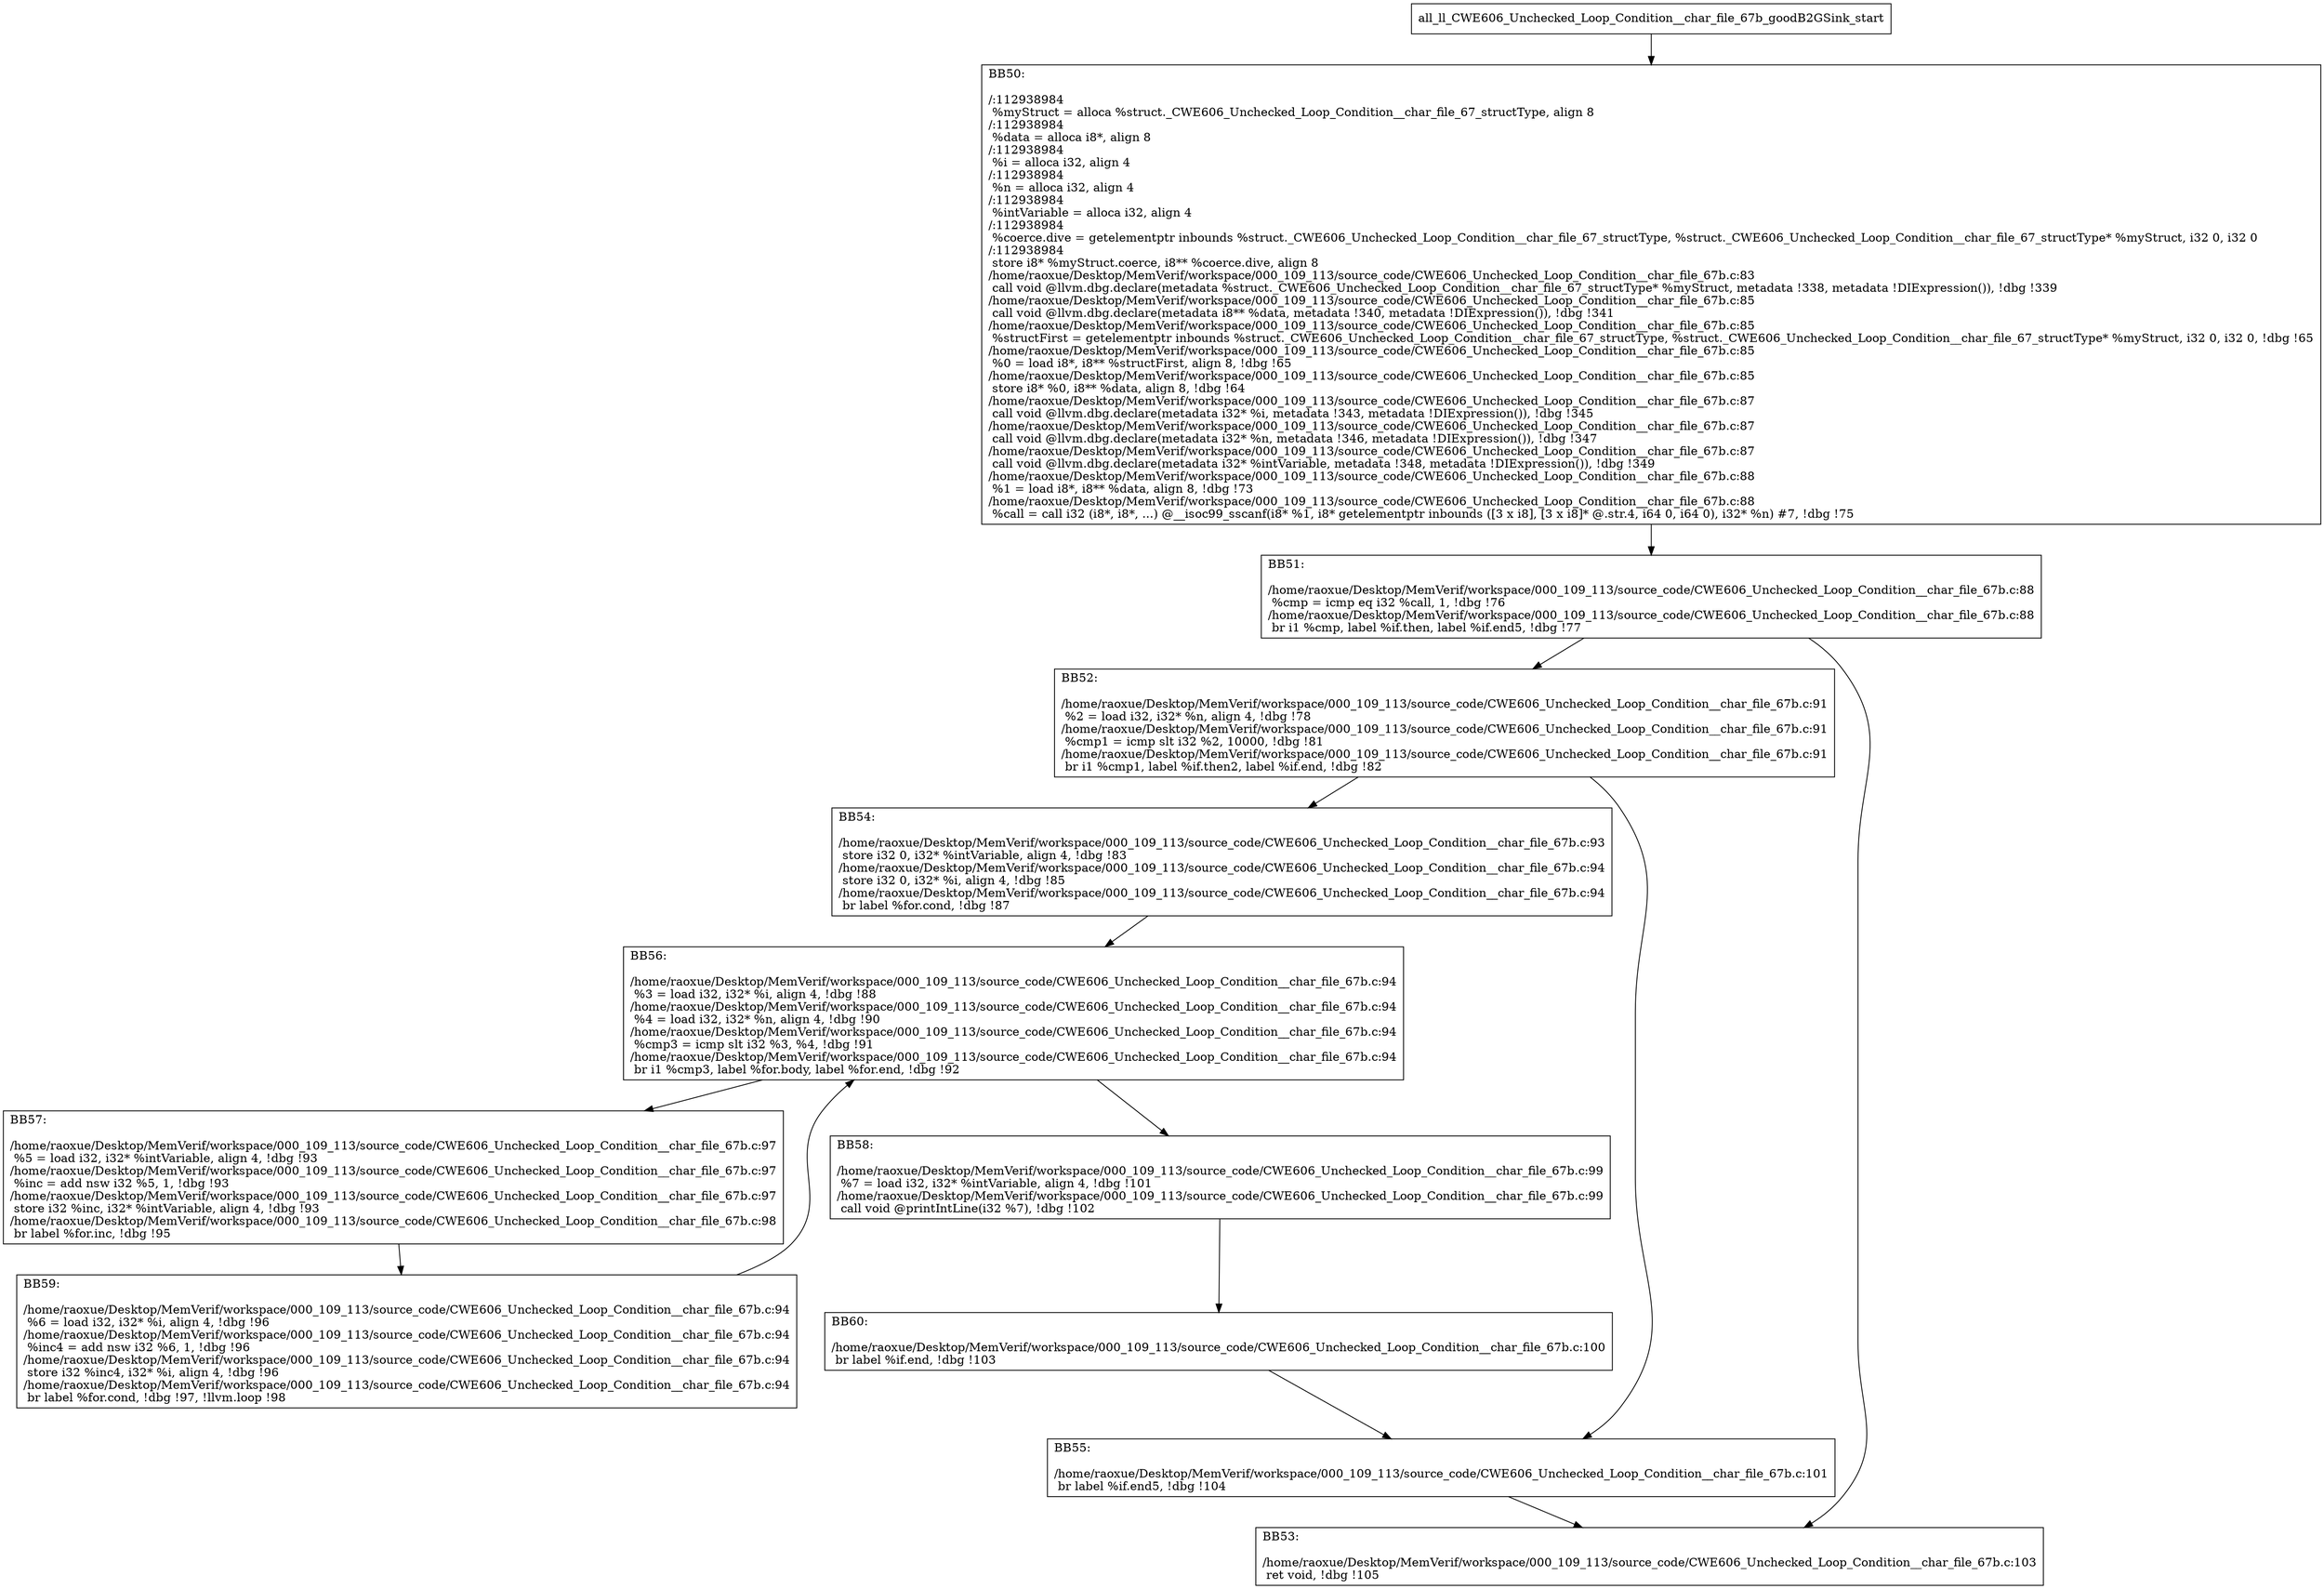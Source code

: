 digraph "CFG for'all_ll_CWE606_Unchecked_Loop_Condition__char_file_67b_goodB2GSink' function" {
	BBall_ll_CWE606_Unchecked_Loop_Condition__char_file_67b_goodB2GSink_start[shape=record,label="{all_ll_CWE606_Unchecked_Loop_Condition__char_file_67b_goodB2GSink_start}"];
	BBall_ll_CWE606_Unchecked_Loop_Condition__char_file_67b_goodB2GSink_start-> all_ll_CWE606_Unchecked_Loop_Condition__char_file_67b_goodB2GSinkBB50;
	all_ll_CWE606_Unchecked_Loop_Condition__char_file_67b_goodB2GSinkBB50 [shape=record, label="{BB50:\l\l/:112938984\l
  %myStruct = alloca %struct._CWE606_Unchecked_Loop_Condition__char_file_67_structType, align 8\l
/:112938984\l
  %data = alloca i8*, align 8\l
/:112938984\l
  %i = alloca i32, align 4\l
/:112938984\l
  %n = alloca i32, align 4\l
/:112938984\l
  %intVariable = alloca i32, align 4\l
/:112938984\l
  %coerce.dive = getelementptr inbounds %struct._CWE606_Unchecked_Loop_Condition__char_file_67_structType, %struct._CWE606_Unchecked_Loop_Condition__char_file_67_structType* %myStruct, i32 0, i32 0\l
/:112938984\l
  store i8* %myStruct.coerce, i8** %coerce.dive, align 8\l
/home/raoxue/Desktop/MemVerif/workspace/000_109_113/source_code/CWE606_Unchecked_Loop_Condition__char_file_67b.c:83\l
  call void @llvm.dbg.declare(metadata %struct._CWE606_Unchecked_Loop_Condition__char_file_67_structType* %myStruct, metadata !338, metadata !DIExpression()), !dbg !339\l
/home/raoxue/Desktop/MemVerif/workspace/000_109_113/source_code/CWE606_Unchecked_Loop_Condition__char_file_67b.c:85\l
  call void @llvm.dbg.declare(metadata i8** %data, metadata !340, metadata !DIExpression()), !dbg !341\l
/home/raoxue/Desktop/MemVerif/workspace/000_109_113/source_code/CWE606_Unchecked_Loop_Condition__char_file_67b.c:85\l
  %structFirst = getelementptr inbounds %struct._CWE606_Unchecked_Loop_Condition__char_file_67_structType, %struct._CWE606_Unchecked_Loop_Condition__char_file_67_structType* %myStruct, i32 0, i32 0, !dbg !65\l
/home/raoxue/Desktop/MemVerif/workspace/000_109_113/source_code/CWE606_Unchecked_Loop_Condition__char_file_67b.c:85\l
  %0 = load i8*, i8** %structFirst, align 8, !dbg !65\l
/home/raoxue/Desktop/MemVerif/workspace/000_109_113/source_code/CWE606_Unchecked_Loop_Condition__char_file_67b.c:85\l
  store i8* %0, i8** %data, align 8, !dbg !64\l
/home/raoxue/Desktop/MemVerif/workspace/000_109_113/source_code/CWE606_Unchecked_Loop_Condition__char_file_67b.c:87\l
  call void @llvm.dbg.declare(metadata i32* %i, metadata !343, metadata !DIExpression()), !dbg !345\l
/home/raoxue/Desktop/MemVerif/workspace/000_109_113/source_code/CWE606_Unchecked_Loop_Condition__char_file_67b.c:87\l
  call void @llvm.dbg.declare(metadata i32* %n, metadata !346, metadata !DIExpression()), !dbg !347\l
/home/raoxue/Desktop/MemVerif/workspace/000_109_113/source_code/CWE606_Unchecked_Loop_Condition__char_file_67b.c:87\l
  call void @llvm.dbg.declare(metadata i32* %intVariable, metadata !348, metadata !DIExpression()), !dbg !349\l
/home/raoxue/Desktop/MemVerif/workspace/000_109_113/source_code/CWE606_Unchecked_Loop_Condition__char_file_67b.c:88\l
  %1 = load i8*, i8** %data, align 8, !dbg !73\l
/home/raoxue/Desktop/MemVerif/workspace/000_109_113/source_code/CWE606_Unchecked_Loop_Condition__char_file_67b.c:88\l
  %call = call i32 (i8*, i8*, ...) @__isoc99_sscanf(i8* %1, i8* getelementptr inbounds ([3 x i8], [3 x i8]* @.str.4, i64 0, i64 0), i32* %n) #7, !dbg !75\l
}"];
	all_ll_CWE606_Unchecked_Loop_Condition__char_file_67b_goodB2GSinkBB50-> all_ll_CWE606_Unchecked_Loop_Condition__char_file_67b_goodB2GSinkBB51;
	all_ll_CWE606_Unchecked_Loop_Condition__char_file_67b_goodB2GSinkBB51 [shape=record, label="{BB51:\l\l/home/raoxue/Desktop/MemVerif/workspace/000_109_113/source_code/CWE606_Unchecked_Loop_Condition__char_file_67b.c:88\l
  %cmp = icmp eq i32 %call, 1, !dbg !76\l
/home/raoxue/Desktop/MemVerif/workspace/000_109_113/source_code/CWE606_Unchecked_Loop_Condition__char_file_67b.c:88\l
  br i1 %cmp, label %if.then, label %if.end5, !dbg !77\l
}"];
	all_ll_CWE606_Unchecked_Loop_Condition__char_file_67b_goodB2GSinkBB51-> all_ll_CWE606_Unchecked_Loop_Condition__char_file_67b_goodB2GSinkBB52;
	all_ll_CWE606_Unchecked_Loop_Condition__char_file_67b_goodB2GSinkBB51-> all_ll_CWE606_Unchecked_Loop_Condition__char_file_67b_goodB2GSinkBB53;
	all_ll_CWE606_Unchecked_Loop_Condition__char_file_67b_goodB2GSinkBB52 [shape=record, label="{BB52:\l\l/home/raoxue/Desktop/MemVerif/workspace/000_109_113/source_code/CWE606_Unchecked_Loop_Condition__char_file_67b.c:91\l
  %2 = load i32, i32* %n, align 4, !dbg !78\l
/home/raoxue/Desktop/MemVerif/workspace/000_109_113/source_code/CWE606_Unchecked_Loop_Condition__char_file_67b.c:91\l
  %cmp1 = icmp slt i32 %2, 10000, !dbg !81\l
/home/raoxue/Desktop/MemVerif/workspace/000_109_113/source_code/CWE606_Unchecked_Loop_Condition__char_file_67b.c:91\l
  br i1 %cmp1, label %if.then2, label %if.end, !dbg !82\l
}"];
	all_ll_CWE606_Unchecked_Loop_Condition__char_file_67b_goodB2GSinkBB52-> all_ll_CWE606_Unchecked_Loop_Condition__char_file_67b_goodB2GSinkBB54;
	all_ll_CWE606_Unchecked_Loop_Condition__char_file_67b_goodB2GSinkBB52-> all_ll_CWE606_Unchecked_Loop_Condition__char_file_67b_goodB2GSinkBB55;
	all_ll_CWE606_Unchecked_Loop_Condition__char_file_67b_goodB2GSinkBB54 [shape=record, label="{BB54:\l\l/home/raoxue/Desktop/MemVerif/workspace/000_109_113/source_code/CWE606_Unchecked_Loop_Condition__char_file_67b.c:93\l
  store i32 0, i32* %intVariable, align 4, !dbg !83\l
/home/raoxue/Desktop/MemVerif/workspace/000_109_113/source_code/CWE606_Unchecked_Loop_Condition__char_file_67b.c:94\l
  store i32 0, i32* %i, align 4, !dbg !85\l
/home/raoxue/Desktop/MemVerif/workspace/000_109_113/source_code/CWE606_Unchecked_Loop_Condition__char_file_67b.c:94\l
  br label %for.cond, !dbg !87\l
}"];
	all_ll_CWE606_Unchecked_Loop_Condition__char_file_67b_goodB2GSinkBB54-> all_ll_CWE606_Unchecked_Loop_Condition__char_file_67b_goodB2GSinkBB56;
	all_ll_CWE606_Unchecked_Loop_Condition__char_file_67b_goodB2GSinkBB56 [shape=record, label="{BB56:\l\l/home/raoxue/Desktop/MemVerif/workspace/000_109_113/source_code/CWE606_Unchecked_Loop_Condition__char_file_67b.c:94\l
  %3 = load i32, i32* %i, align 4, !dbg !88\l
/home/raoxue/Desktop/MemVerif/workspace/000_109_113/source_code/CWE606_Unchecked_Loop_Condition__char_file_67b.c:94\l
  %4 = load i32, i32* %n, align 4, !dbg !90\l
/home/raoxue/Desktop/MemVerif/workspace/000_109_113/source_code/CWE606_Unchecked_Loop_Condition__char_file_67b.c:94\l
  %cmp3 = icmp slt i32 %3, %4, !dbg !91\l
/home/raoxue/Desktop/MemVerif/workspace/000_109_113/source_code/CWE606_Unchecked_Loop_Condition__char_file_67b.c:94\l
  br i1 %cmp3, label %for.body, label %for.end, !dbg !92\l
}"];
	all_ll_CWE606_Unchecked_Loop_Condition__char_file_67b_goodB2GSinkBB56-> all_ll_CWE606_Unchecked_Loop_Condition__char_file_67b_goodB2GSinkBB57;
	all_ll_CWE606_Unchecked_Loop_Condition__char_file_67b_goodB2GSinkBB56-> all_ll_CWE606_Unchecked_Loop_Condition__char_file_67b_goodB2GSinkBB58;
	all_ll_CWE606_Unchecked_Loop_Condition__char_file_67b_goodB2GSinkBB57 [shape=record, label="{BB57:\l\l/home/raoxue/Desktop/MemVerif/workspace/000_109_113/source_code/CWE606_Unchecked_Loop_Condition__char_file_67b.c:97\l
  %5 = load i32, i32* %intVariable, align 4, !dbg !93\l
/home/raoxue/Desktop/MemVerif/workspace/000_109_113/source_code/CWE606_Unchecked_Loop_Condition__char_file_67b.c:97\l
  %inc = add nsw i32 %5, 1, !dbg !93\l
/home/raoxue/Desktop/MemVerif/workspace/000_109_113/source_code/CWE606_Unchecked_Loop_Condition__char_file_67b.c:97\l
  store i32 %inc, i32* %intVariable, align 4, !dbg !93\l
/home/raoxue/Desktop/MemVerif/workspace/000_109_113/source_code/CWE606_Unchecked_Loop_Condition__char_file_67b.c:98\l
  br label %for.inc, !dbg !95\l
}"];
	all_ll_CWE606_Unchecked_Loop_Condition__char_file_67b_goodB2GSinkBB57-> all_ll_CWE606_Unchecked_Loop_Condition__char_file_67b_goodB2GSinkBB59;
	all_ll_CWE606_Unchecked_Loop_Condition__char_file_67b_goodB2GSinkBB59 [shape=record, label="{BB59:\l\l/home/raoxue/Desktop/MemVerif/workspace/000_109_113/source_code/CWE606_Unchecked_Loop_Condition__char_file_67b.c:94\l
  %6 = load i32, i32* %i, align 4, !dbg !96\l
/home/raoxue/Desktop/MemVerif/workspace/000_109_113/source_code/CWE606_Unchecked_Loop_Condition__char_file_67b.c:94\l
  %inc4 = add nsw i32 %6, 1, !dbg !96\l
/home/raoxue/Desktop/MemVerif/workspace/000_109_113/source_code/CWE606_Unchecked_Loop_Condition__char_file_67b.c:94\l
  store i32 %inc4, i32* %i, align 4, !dbg !96\l
/home/raoxue/Desktop/MemVerif/workspace/000_109_113/source_code/CWE606_Unchecked_Loop_Condition__char_file_67b.c:94\l
  br label %for.cond, !dbg !97, !llvm.loop !98\l
}"];
	all_ll_CWE606_Unchecked_Loop_Condition__char_file_67b_goodB2GSinkBB59-> all_ll_CWE606_Unchecked_Loop_Condition__char_file_67b_goodB2GSinkBB56;
	all_ll_CWE606_Unchecked_Loop_Condition__char_file_67b_goodB2GSinkBB58 [shape=record, label="{BB58:\l\l/home/raoxue/Desktop/MemVerif/workspace/000_109_113/source_code/CWE606_Unchecked_Loop_Condition__char_file_67b.c:99\l
  %7 = load i32, i32* %intVariable, align 4, !dbg !101\l
/home/raoxue/Desktop/MemVerif/workspace/000_109_113/source_code/CWE606_Unchecked_Loop_Condition__char_file_67b.c:99\l
  call void @printIntLine(i32 %7), !dbg !102\l
}"];
	all_ll_CWE606_Unchecked_Loop_Condition__char_file_67b_goodB2GSinkBB58-> all_ll_CWE606_Unchecked_Loop_Condition__char_file_67b_goodB2GSinkBB60;
	all_ll_CWE606_Unchecked_Loop_Condition__char_file_67b_goodB2GSinkBB60 [shape=record, label="{BB60:\l\l/home/raoxue/Desktop/MemVerif/workspace/000_109_113/source_code/CWE606_Unchecked_Loop_Condition__char_file_67b.c:100\l
  br label %if.end, !dbg !103\l
}"];
	all_ll_CWE606_Unchecked_Loop_Condition__char_file_67b_goodB2GSinkBB60-> all_ll_CWE606_Unchecked_Loop_Condition__char_file_67b_goodB2GSinkBB55;
	all_ll_CWE606_Unchecked_Loop_Condition__char_file_67b_goodB2GSinkBB55 [shape=record, label="{BB55:\l\l/home/raoxue/Desktop/MemVerif/workspace/000_109_113/source_code/CWE606_Unchecked_Loop_Condition__char_file_67b.c:101\l
  br label %if.end5, !dbg !104\l
}"];
	all_ll_CWE606_Unchecked_Loop_Condition__char_file_67b_goodB2GSinkBB55-> all_ll_CWE606_Unchecked_Loop_Condition__char_file_67b_goodB2GSinkBB53;
	all_ll_CWE606_Unchecked_Loop_Condition__char_file_67b_goodB2GSinkBB53 [shape=record, label="{BB53:\l\l/home/raoxue/Desktop/MemVerif/workspace/000_109_113/source_code/CWE606_Unchecked_Loop_Condition__char_file_67b.c:103\l
  ret void, !dbg !105\l
}"];
}
